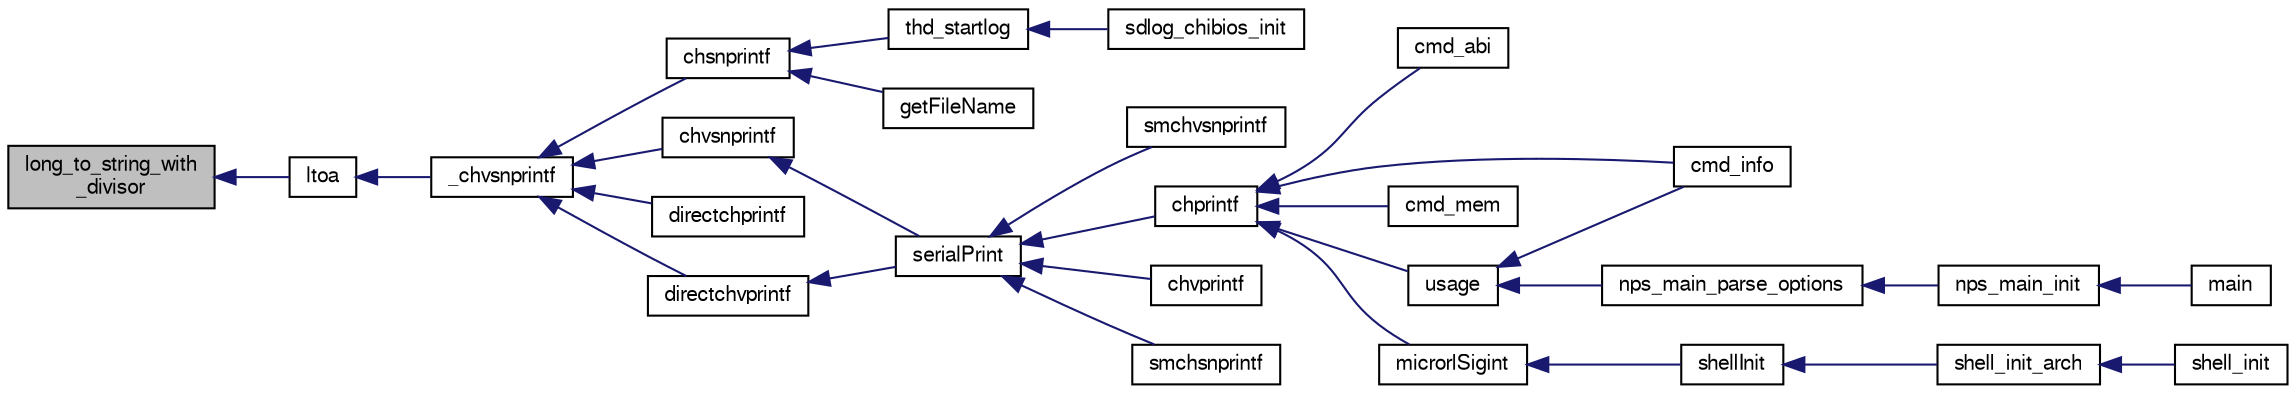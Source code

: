 digraph "long_to_string_with_divisor"
{
  edge [fontname="FreeSans",fontsize="10",labelfontname="FreeSans",labelfontsize="10"];
  node [fontname="FreeSans",fontsize="10",shape=record];
  rankdir="LR";
  Node1 [label="long_to_string_with\l_divisor",height=0.2,width=0.4,color="black", fillcolor="grey75", style="filled", fontcolor="black"];
  Node1 -> Node2 [dir="back",color="midnightblue",fontsize="10",style="solid",fontname="FreeSans"];
  Node2 [label="ltoa",height=0.2,width=0.4,color="black", fillcolor="white", style="filled",URL="$group__chprintf.html#gac5d948ddbb98eeaf4c395f12d1673e2e"];
  Node2 -> Node3 [dir="back",color="midnightblue",fontsize="10",style="solid",fontname="FreeSans"];
  Node3 [label="_chvsnprintf",height=0.2,width=0.4,color="black", fillcolor="white", style="filled",URL="$group__chprintf.html#gaa4e64308af46238224f455c00a4fcf26",tooltip="System formatted output function. "];
  Node3 -> Node4 [dir="back",color="midnightblue",fontsize="10",style="solid",fontname="FreeSans"];
  Node4 [label="chsnprintf",height=0.2,width=0.4,color="black", fillcolor="white", style="filled",URL="$group__chprintf.html#gabe5c0e0148763ecfd7829f6129f29e0a"];
  Node4 -> Node5 [dir="back",color="midnightblue",fontsize="10",style="solid",fontname="FreeSans"];
  Node5 [label="getFileName",height=0.2,width=0.4,color="black", fillcolor="white", style="filled",URL="$sdLog_8h.html#a510de29d16898e7e402fe7ea2dc7b992",tooltip="get last used name for a pattern, then add offset and return valid filename "];
  Node4 -> Node6 [dir="back",color="midnightblue",fontsize="10",style="solid",fontname="FreeSans"];
  Node6 [label="thd_startlog",height=0.2,width=0.4,color="black", fillcolor="white", style="filled",URL="$sdlog__chibios_8c.html#a7cf4c749454b496e749b47e614750109"];
  Node6 -> Node7 [dir="back",color="midnightblue",fontsize="10",style="solid",fontname="FreeSans"];
  Node7 [label="sdlog_chibios_init",height=0.2,width=0.4,color="black", fillcolor="white", style="filled",URL="$sdlog__chibios_8h.html#aeeba7682db35a9becddc07935f5d256a"];
  Node3 -> Node8 [dir="back",color="midnightblue",fontsize="10",style="solid",fontname="FreeSans"];
  Node8 [label="chvsnprintf",height=0.2,width=0.4,color="black", fillcolor="white", style="filled",URL="$group__chprintf.html#ga561a2515db27520c8a995f2f2213aed4"];
  Node8 -> Node9 [dir="back",color="midnightblue",fontsize="10",style="solid",fontname="FreeSans"];
  Node9 [label="serialPrint",height=0.2,width=0.4,color="black", fillcolor="white", style="filled",URL="$group__chprintf.html#gad8b1843bc1a848126a7633f4aa1add5c"];
  Node9 -> Node10 [dir="back",color="midnightblue",fontsize="10",style="solid",fontname="FreeSans"];
  Node10 [label="chprintf",height=0.2,width=0.4,color="black", fillcolor="white", style="filled",URL="$group__chprintf.html#gac84c97ff3243a8aa49289a3abc53f010"];
  Node10 -> Node11 [dir="back",color="midnightblue",fontsize="10",style="solid",fontname="FreeSans"];
  Node11 [label="cmd_abi",height=0.2,width=0.4,color="black", fillcolor="white", style="filled",URL="$shell__arch_8c.html#ae96cb88b7db05439ce2524ce5c571002"];
  Node10 -> Node12 [dir="back",color="midnightblue",fontsize="10",style="solid",fontname="FreeSans"];
  Node12 [label="cmd_info",height=0.2,width=0.4,color="black", fillcolor="white", style="filled",URL="$group__SHELL.html#ga8aec65e6e5613559d1ed9f4ea07538a4"];
  Node10 -> Node13 [dir="back",color="midnightblue",fontsize="10",style="solid",fontname="FreeSans"];
  Node13 [label="cmd_mem",height=0.2,width=0.4,color="black", fillcolor="white", style="filled",URL="$shell__arch_8c.html#a2f63715d4417957054da76e9d83340cf"];
  Node10 -> Node14 [dir="back",color="midnightblue",fontsize="10",style="solid",fontname="FreeSans"];
  Node14 [label="microrlSigint",height=0.2,width=0.4,color="black", fillcolor="white", style="filled",URL="$group__SHELL.html#ga4d14287da53057dd53faca137d0b91c5"];
  Node14 -> Node15 [dir="back",color="midnightblue",fontsize="10",style="solid",fontname="FreeSans"];
  Node15 [label="shellInit",height=0.2,width=0.4,color="black", fillcolor="white", style="filled",URL="$group__SHELL.html#ga0b1dba28bb03cb29749f32a595d5ec57",tooltip="Shell manager initialization. "];
  Node15 -> Node16 [dir="back",color="midnightblue",fontsize="10",style="solid",fontname="FreeSans"];
  Node16 [label="shell_init_arch",height=0.2,width=0.4,color="black", fillcolor="white", style="filled",URL="$shell__arch_8h.html#a0d71d20b7713f8ddabd21f854e7ebbc4",tooltip="Arch init. "];
  Node16 -> Node17 [dir="back",color="midnightblue",fontsize="10",style="solid",fontname="FreeSans"];
  Node17 [label="shell_init",height=0.2,width=0.4,color="black", fillcolor="white", style="filled",URL="$shell_8h.html#a69b075ef7e4d7bcf5a903d3d75baac02",tooltip="Init shell. "];
  Node10 -> Node18 [dir="back",color="midnightblue",fontsize="10",style="solid",fontname="FreeSans"];
  Node18 [label="usage",height=0.2,width=0.4,color="black", fillcolor="white", style="filled",URL="$group__SHELL.html#gacb01942f228e0914fe22cd064d78a2ab"];
  Node18 -> Node12 [dir="back",color="midnightblue",fontsize="10",style="solid",fontname="FreeSans"];
  Node18 -> Node19 [dir="back",color="midnightblue",fontsize="10",style="solid",fontname="FreeSans"];
  Node19 [label="nps_main_parse_options",height=0.2,width=0.4,color="black", fillcolor="white", style="filled",URL="$nps__main__common_8c.html#a9e2370130aa6e869a0ed56a22117cf3b"];
  Node19 -> Node20 [dir="back",color="midnightblue",fontsize="10",style="solid",fontname="FreeSans"];
  Node20 [label="nps_main_init",height=0.2,width=0.4,color="black", fillcolor="white", style="filled",URL="$nps__main__common_8c.html#a92aad3720fb482042b695d66e633699a"];
  Node20 -> Node21 [dir="back",color="midnightblue",fontsize="10",style="solid",fontname="FreeSans"];
  Node21 [label="main",height=0.2,width=0.4,color="black", fillcolor="white", style="filled",URL="$nps__main__hitl_8c.html#a3c04138a5bfe5d72780bb7e82a18e627"];
  Node9 -> Node22 [dir="back",color="midnightblue",fontsize="10",style="solid",fontname="FreeSans"];
  Node22 [label="chvprintf",height=0.2,width=0.4,color="black", fillcolor="white", style="filled",URL="$group__chprintf.html#gad88171c5e97371e1da27a5cc1a735285"];
  Node9 -> Node23 [dir="back",color="midnightblue",fontsize="10",style="solid",fontname="FreeSans"];
  Node23 [label="smchsnprintf",height=0.2,width=0.4,color="black", fillcolor="white", style="filled",URL="$group__chprintf.html#ga508e06db6508345345c73a5523343bed"];
  Node9 -> Node24 [dir="back",color="midnightblue",fontsize="10",style="solid",fontname="FreeSans"];
  Node24 [label="smchvsnprintf",height=0.2,width=0.4,color="black", fillcolor="white", style="filled",URL="$group__chprintf.html#ga9199aabf4df69c18ea85d1030d44ce68"];
  Node3 -> Node25 [dir="back",color="midnightblue",fontsize="10",style="solid",fontname="FreeSans"];
  Node25 [label="directchprintf",height=0.2,width=0.4,color="black", fillcolor="white", style="filled",URL="$group__chprintf.html#ga741317a25ba4d8c7bcc132bd2ccabac1"];
  Node3 -> Node26 [dir="back",color="midnightblue",fontsize="10",style="solid",fontname="FreeSans"];
  Node26 [label="directchvprintf",height=0.2,width=0.4,color="black", fillcolor="white", style="filled",URL="$group__chprintf.html#ga6ab3aab7068a955278da45c63b02bc4d"];
  Node26 -> Node9 [dir="back",color="midnightblue",fontsize="10",style="solid",fontname="FreeSans"];
}
